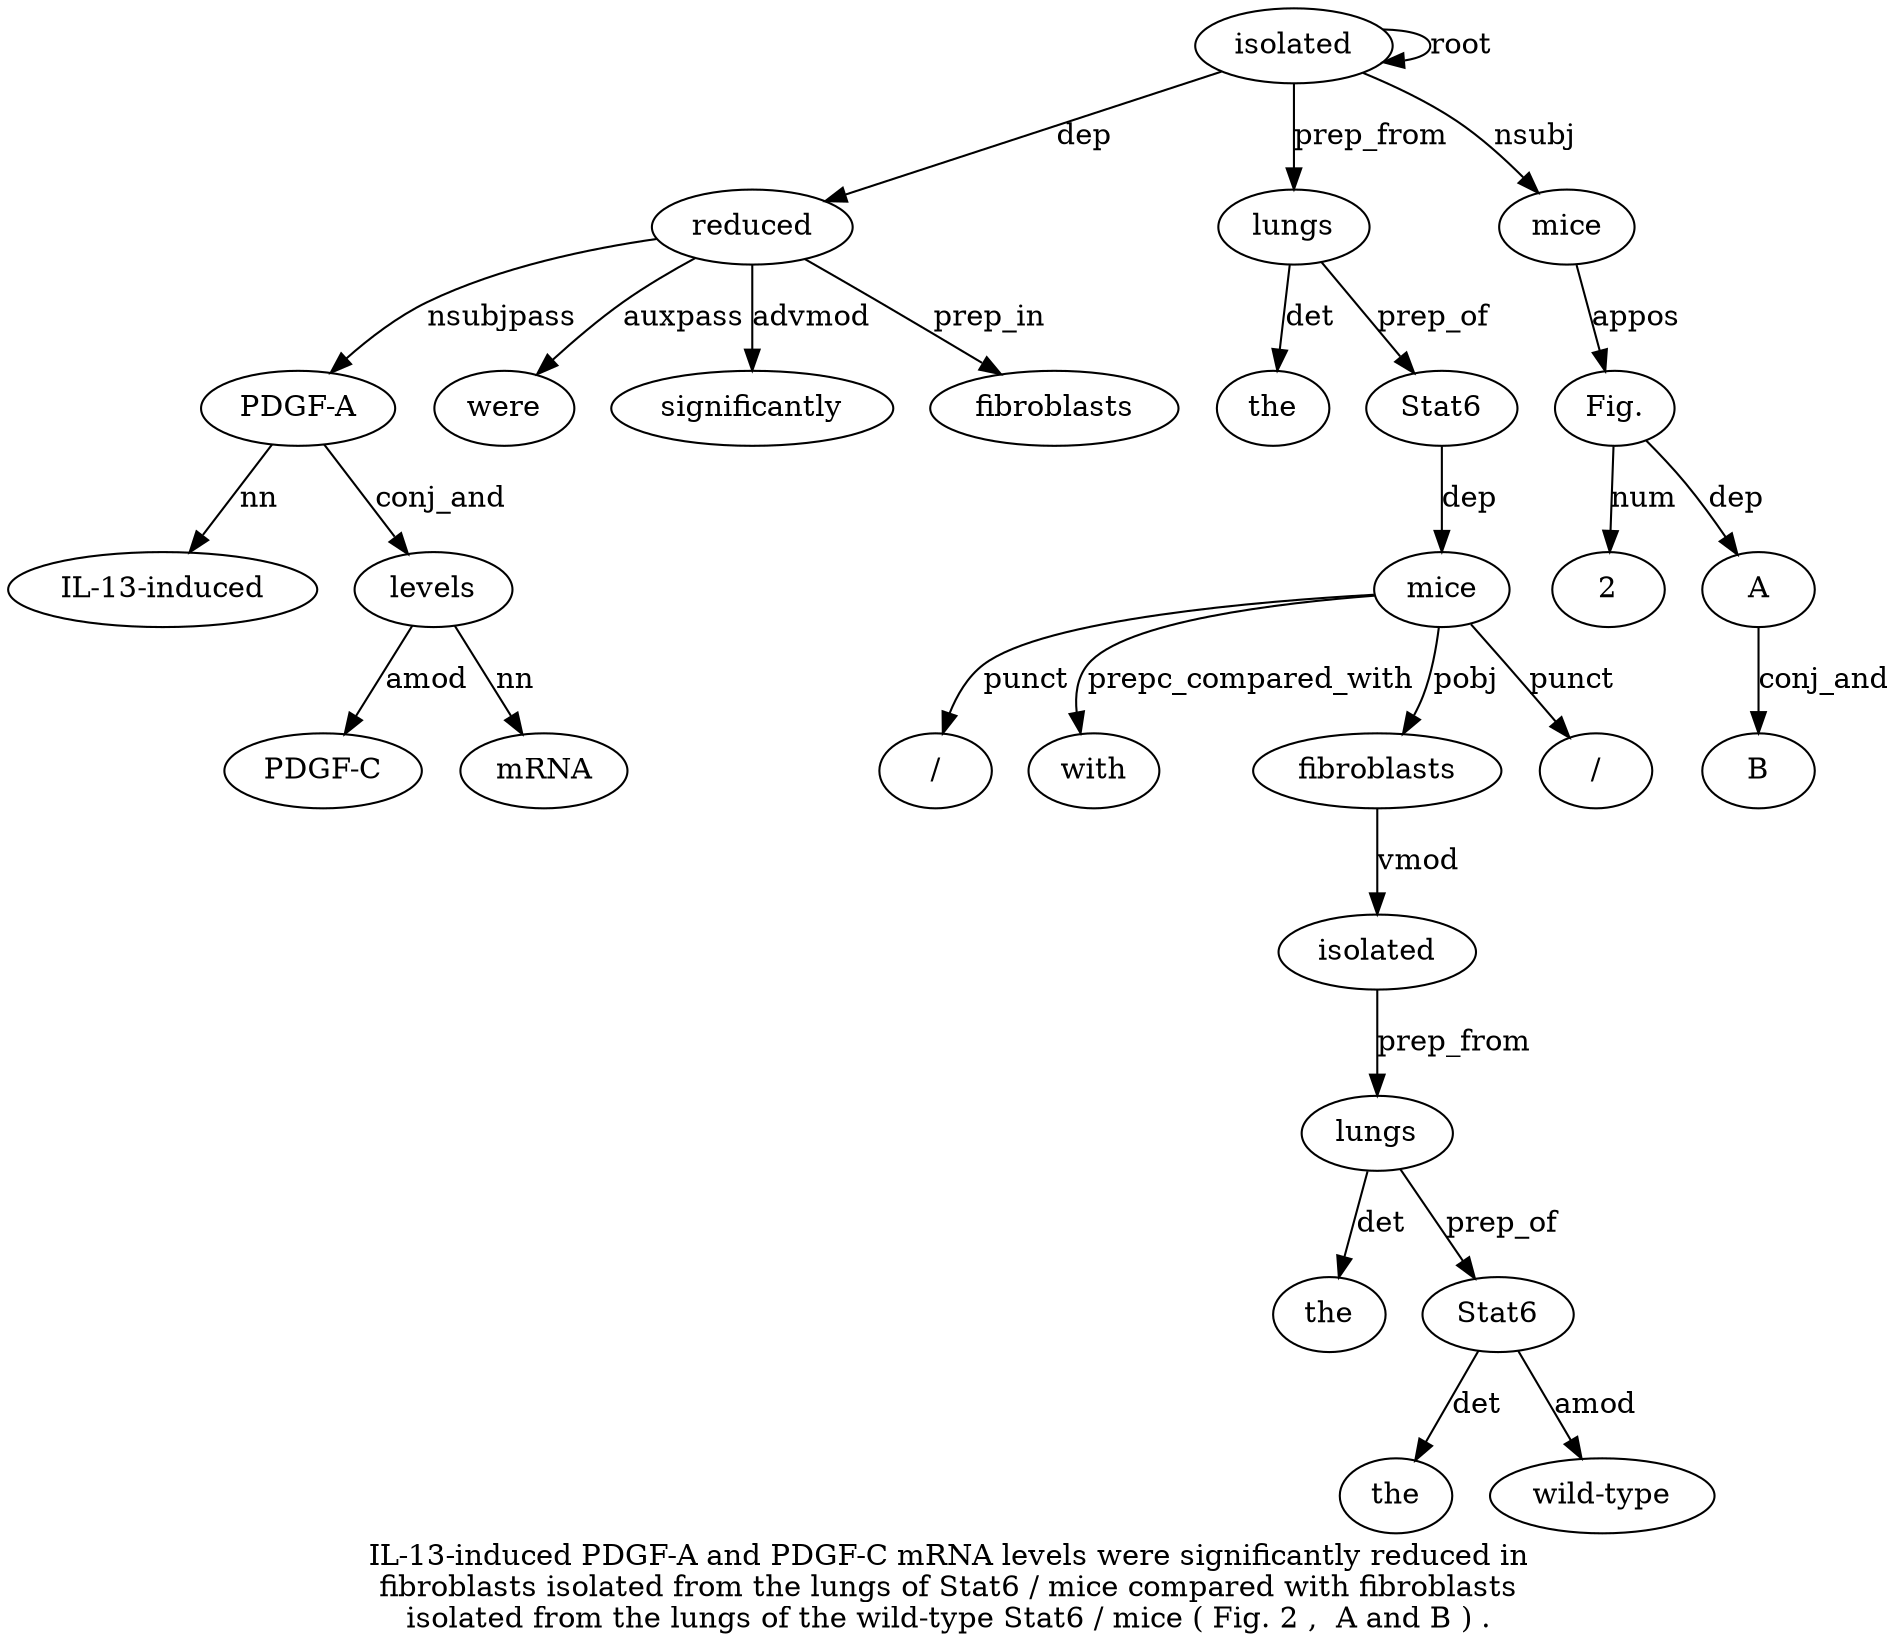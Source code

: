 digraph "IL-13-induced PDGF-A and PDGF-C mRNA levels were significantly reduced in fibroblasts isolated from the lungs of Stat6 / mice compared with fibroblasts isolated from the lungs of the wild-type Stat6 / mice ( Fig. 2 ,  A and B ) ." {
label="IL-13-induced PDGF-A and PDGF-C mRNA levels were significantly reduced in
fibroblasts isolated from the lungs of Stat6 / mice compared with fibroblasts
isolated from the lungs of the wild-type Stat6 / mice ( Fig. 2 ,  A and B ) .";
"PDGF-A2" [style=filled, fillcolor=white, label="PDGF-A"];
"IL-13-induced" [style=filled, fillcolor=white, label="IL-13-induced"];
"PDGF-A2" -> "IL-13-induced"  [label=nn];
reduced9 [style=filled, fillcolor=white, label=reduced];
reduced9 -> "PDGF-A2"  [label=nsubjpass];
levels6 [style=filled, fillcolor=white, label=levels];
"PDGF-C4" [style=filled, fillcolor=white, label="PDGF-C"];
levels6 -> "PDGF-C4"  [label=amod];
mRNA5 [style=filled, fillcolor=white, label=mRNA];
levels6 -> mRNA5  [label=nn];
"PDGF-A2" -> levels6  [label=conj_and];
were7 [style=filled, fillcolor=white, label=were];
reduced9 -> were7  [label=auxpass];
significantly8 [style=filled, fillcolor=white, label=significantly];
reduced9 -> significantly8  [label=advmod];
isolated12 [style=filled, fillcolor=white, label=isolated];
isolated12 -> reduced9  [label=dep];
fibroblasts11 [style=filled, fillcolor=white, label=fibroblasts];
reduced9 -> fibroblasts11  [label=prep_in];
isolated12 -> isolated12  [label=root];
lungs15 [style=filled, fillcolor=white, label=lungs];
the14 [style=filled, fillcolor=white, label=the];
lungs15 -> the14  [label=det];
isolated12 -> lungs15  [label=prep_from];
Stat617 [style=filled, fillcolor=white, label=Stat6];
lungs15 -> Stat617  [label=prep_of];
mice19 [style=filled, fillcolor=white, label=mice];
"/18" [style=filled, fillcolor=white, label="/"];
mice19 -> "/18"  [label=punct];
Stat617 -> mice19  [label=dep];
with21 [style=filled, fillcolor=white, label=with];
mice19 -> with21  [label=prepc_compared_with];
fibroblasts22 [style=filled, fillcolor=white, label=fibroblasts];
mice19 -> fibroblasts22  [label=pobj];
isolated23 [style=filled, fillcolor=white, label=isolated];
fibroblasts22 -> isolated23  [label=vmod];
lungs26 [style=filled, fillcolor=white, label=lungs];
the25 [style=filled, fillcolor=white, label=the];
lungs26 -> the25  [label=det];
isolated23 -> lungs26  [label=prep_from];
Stat630 [style=filled, fillcolor=white, label=Stat6];
the28 [style=filled, fillcolor=white, label=the];
Stat630 -> the28  [label=det];
"wild-type29" [style=filled, fillcolor=white, label="wild-type"];
Stat630 -> "wild-type29"  [label=amod];
lungs26 -> Stat630  [label=prep_of];
"/31" [style=filled, fillcolor=white, label="/"];
mice19 -> "/31"  [label=punct];
mice32 [style=filled, fillcolor=white, label=mice];
isolated12 -> mice32  [label=nsubj];
"Fig.34" [style=filled, fillcolor=white, label="Fig."];
mice32 -> "Fig.34"  [label=appos];
235 [style=filled, fillcolor=white, label=2];
"Fig.34" -> 235  [label=num];
A37 [style=filled, fillcolor=white, label=A];
"Fig.34" -> A37  [label=dep];
B39 [style=filled, fillcolor=white, label=B];
A37 -> B39  [label=conj_and];
}
